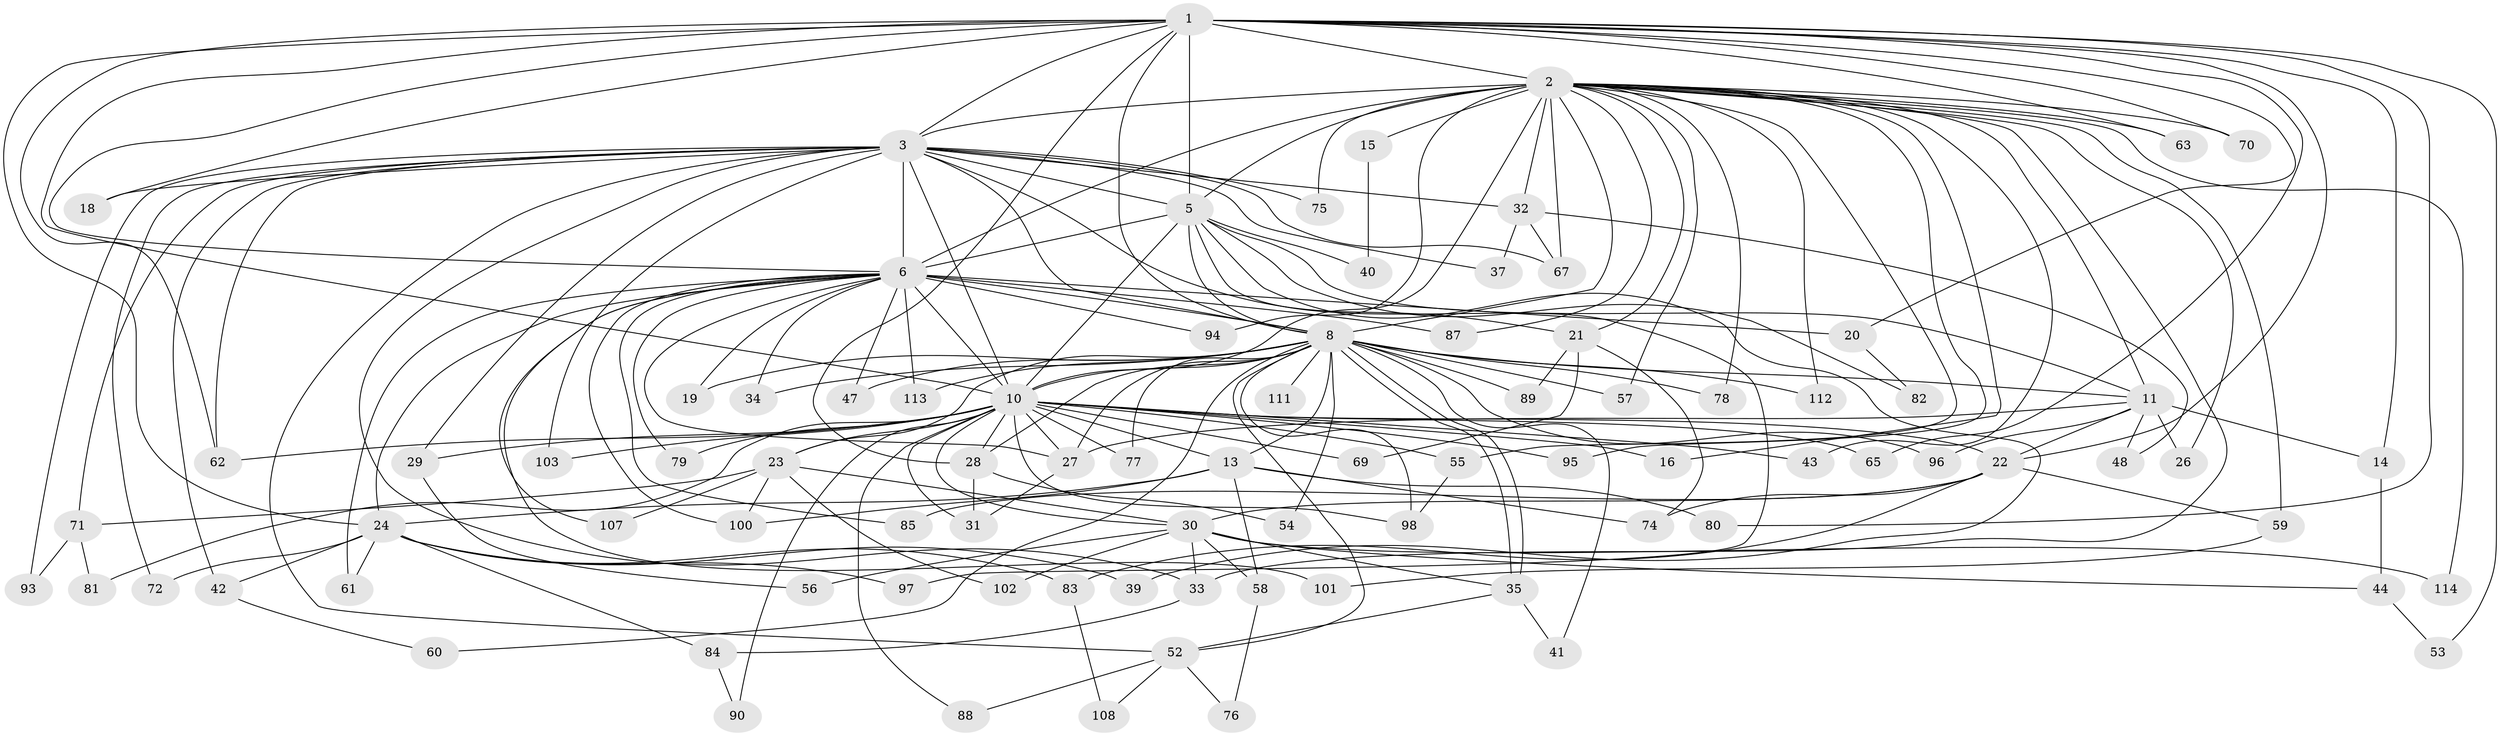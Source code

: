// Generated by graph-tools (version 1.1) at 2025/51/02/27/25 19:51:50]
// undirected, 88 vertices, 197 edges
graph export_dot {
graph [start="1"]
  node [color=gray90,style=filled];
  1 [super="+25"];
  2 [super="+4"];
  3 [super="+9"];
  5 [super="+110"];
  6 [super="+7"];
  8 [super="+66"];
  10 [super="+17"];
  11 [super="+12"];
  13 [super="+51"];
  14;
  15 [super="+91"];
  16;
  18;
  19;
  20;
  21;
  22 [super="+45"];
  23 [super="+105"];
  24 [super="+38"];
  26;
  27 [super="+49"];
  28 [super="+73"];
  29;
  30 [super="+46"];
  31 [super="+109"];
  32 [super="+36"];
  33 [super="+50"];
  34;
  35;
  37;
  39;
  40;
  41;
  42;
  43;
  44;
  47;
  48;
  52 [super="+64"];
  53;
  54;
  55 [super="+86"];
  56;
  57;
  58;
  59;
  60;
  61;
  62 [super="+68"];
  63;
  65;
  67 [super="+106"];
  69;
  70;
  71;
  72;
  74 [super="+92"];
  75;
  76;
  77;
  78;
  79;
  80;
  81;
  82;
  83;
  84;
  85;
  87;
  88;
  89;
  90;
  93;
  94;
  95;
  96;
  97;
  98 [super="+99"];
  100 [super="+104"];
  101;
  102;
  103;
  107;
  108;
  111;
  112;
  113;
  114;
  1 -- 2 [weight=2];
  1 -- 3 [weight=2];
  1 -- 5;
  1 -- 6 [weight=2];
  1 -- 8;
  1 -- 10;
  1 -- 14;
  1 -- 18;
  1 -- 22;
  1 -- 53;
  1 -- 65;
  1 -- 70;
  1 -- 80;
  1 -- 20;
  1 -- 63;
  1 -- 62;
  1 -- 24;
  1 -- 28;
  2 -- 3 [weight=4];
  2 -- 5 [weight=2];
  2 -- 6 [weight=4];
  2 -- 8 [weight=2];
  2 -- 10 [weight=2];
  2 -- 43;
  2 -- 55 [weight=2];
  2 -- 57;
  2 -- 59;
  2 -- 63;
  2 -- 94;
  2 -- 112;
  2 -- 11;
  2 -- 70;
  2 -- 75;
  2 -- 78;
  2 -- 15 [weight=2];
  2 -- 16;
  2 -- 21;
  2 -- 87;
  2 -- 26;
  2 -- 95;
  2 -- 32 [weight=2];
  2 -- 33;
  2 -- 114;
  2 -- 67;
  3 -- 5 [weight=2];
  3 -- 6 [weight=4];
  3 -- 8 [weight=2];
  3 -- 10 [weight=3];
  3 -- 29;
  3 -- 62;
  3 -- 67;
  3 -- 52;
  3 -- 71;
  3 -- 72;
  3 -- 75;
  3 -- 18;
  3 -- 21;
  3 -- 93;
  3 -- 32;
  3 -- 37;
  3 -- 103;
  3 -- 42;
  3 -- 33;
  5 -- 6 [weight=2];
  5 -- 8;
  5 -- 10;
  5 -- 39;
  5 -- 40;
  5 -- 82;
  5 -- 97;
  5 -- 11;
  6 -- 8 [weight=2];
  6 -- 10 [weight=2];
  6 -- 19;
  6 -- 20 [weight=2];
  6 -- 24;
  6 -- 27;
  6 -- 34;
  6 -- 61;
  6 -- 79;
  6 -- 85;
  6 -- 87;
  6 -- 94;
  6 -- 107;
  6 -- 113;
  6 -- 101;
  6 -- 47;
  6 -- 100;
  8 -- 10;
  8 -- 11 [weight=2];
  8 -- 13 [weight=2];
  8 -- 19;
  8 -- 23;
  8 -- 28;
  8 -- 34;
  8 -- 35;
  8 -- 35;
  8 -- 41;
  8 -- 47;
  8 -- 52;
  8 -- 54;
  8 -- 57;
  8 -- 60;
  8 -- 77;
  8 -- 78;
  8 -- 89;
  8 -- 96;
  8 -- 111 [weight=2];
  8 -- 112;
  8 -- 113;
  8 -- 27;
  8 -- 98;
  10 -- 13;
  10 -- 16;
  10 -- 23;
  10 -- 27;
  10 -- 28;
  10 -- 29;
  10 -- 30;
  10 -- 31;
  10 -- 43;
  10 -- 55;
  10 -- 62;
  10 -- 65;
  10 -- 69;
  10 -- 77;
  10 -- 79;
  10 -- 81;
  10 -- 88;
  10 -- 90;
  10 -- 103;
  10 -- 98;
  10 -- 95;
  10 -- 22;
  11 -- 22;
  11 -- 26;
  11 -- 48;
  11 -- 96;
  11 -- 14;
  11 -- 27;
  13 -- 24;
  13 -- 58;
  13 -- 74;
  13 -- 80;
  13 -- 100;
  14 -- 44;
  15 -- 40;
  20 -- 82;
  21 -- 69;
  21 -- 89;
  21 -- 74;
  22 -- 30;
  22 -- 59;
  22 -- 74;
  22 -- 83;
  22 -- 85;
  23 -- 71;
  23 -- 100;
  23 -- 102;
  23 -- 107;
  23 -- 30;
  24 -- 72;
  24 -- 83;
  24 -- 84;
  24 -- 97;
  24 -- 39;
  24 -- 42;
  24 -- 61;
  27 -- 31;
  28 -- 54;
  28 -- 31;
  29 -- 56;
  30 -- 33;
  30 -- 44;
  30 -- 56;
  30 -- 58;
  30 -- 102;
  30 -- 114;
  30 -- 35;
  32 -- 48;
  32 -- 67;
  32 -- 37;
  33 -- 84;
  35 -- 41;
  35 -- 52;
  42 -- 60;
  44 -- 53;
  52 -- 76;
  52 -- 88;
  52 -- 108;
  55 -- 98;
  58 -- 76;
  59 -- 101;
  71 -- 81;
  71 -- 93;
  83 -- 108;
  84 -- 90;
}

